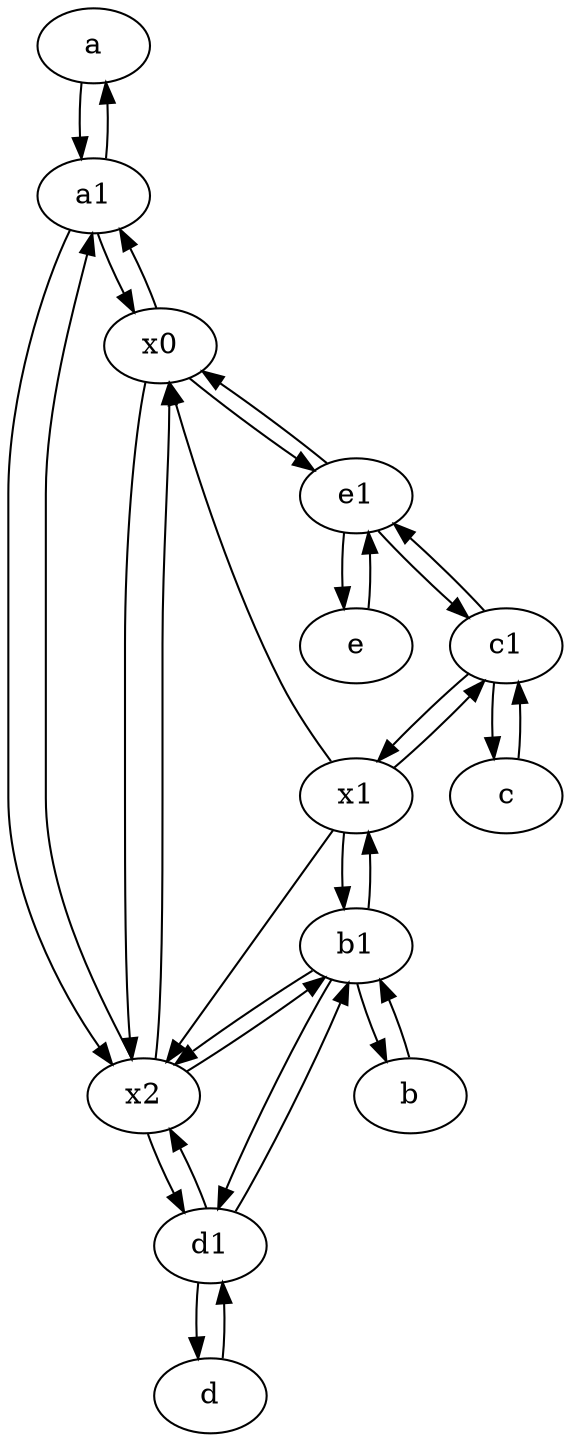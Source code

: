 digraph  {
	a [pos="40,10!"];
	b1 [pos="45,20!"];
	a1 [pos="40,15!"];
	x2;
	d1 [pos="25,30!"];
	c [pos="20,10!"];
	e [pos="30,50!"];
	c1 [pos="30,15!"];
	x1;
	x0;
	d [pos="20,30!"];
	b [pos="50,20!"];
	e1 [pos="25,45!"];
	c1 -> x1;
	x1 -> x2;
	e1 -> c1;
	x1 -> x0;
	c -> c1;
	b1 -> b;
	b1 -> d1;
	d1 -> b1;
	x0 -> x2;
	a1 -> x2;
	a1 -> x0;
	c1 -> c;
	x0 -> e1;
	d1 -> d;
	a1 -> a;
	b1 -> x1;
	e1 -> e;
	a -> a1;
	e -> e1;
	d -> d1;
	x1 -> b1;
	b1 -> x2;
	x2 -> b1;
	x2 -> a1;
	x2 -> d1;
	d1 -> x2;
	b -> b1;
	x1 -> c1;
	x2 -> x0;
	x0 -> a1;
	c1 -> e1;
	e1 -> x0;

	}